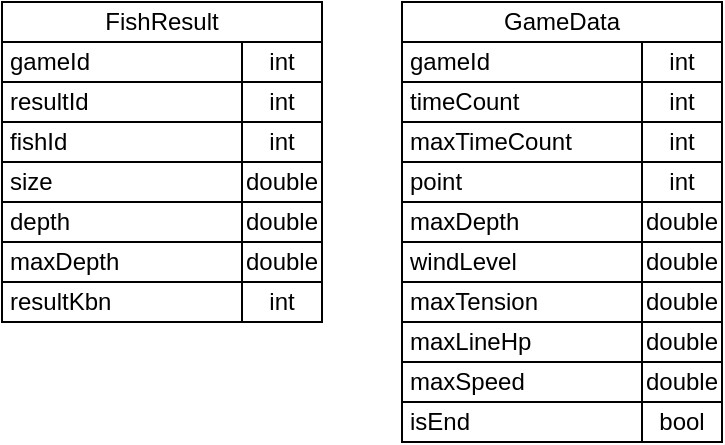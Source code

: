 <mxfile version="15.7.4" type="embed">
    <diagram id="1cLhjlTDrsvusgPYbPh7" name="ページ1">
        <mxGraphModel dx="493" dy="291" grid="1" gridSize="10" guides="1" tooltips="1" connect="1" arrows="1" fold="1" page="1" pageScale="1" pageWidth="827" pageHeight="1169" math="0" shadow="0">
            <root>
                <mxCell id="0"/>
                <mxCell id="1" parent="0"/>
                <mxCell id="39" value="FishResult" style="rounded=0;whiteSpace=wrap;html=1;" vertex="1" parent="1">
                    <mxGeometry x="120" y="80" width="160" height="20" as="geometry"/>
                </mxCell>
                <mxCell id="41" value="fishId" style="rounded=0;whiteSpace=wrap;html=1;align=left;spacingLeft=2;" vertex="1" parent="1">
                    <mxGeometry x="120" y="140" width="120" height="20" as="geometry"/>
                </mxCell>
                <mxCell id="42" value="int" style="rounded=0;whiteSpace=wrap;html=1;" vertex="1" parent="1">
                    <mxGeometry x="240" y="140" width="40" height="20" as="geometry"/>
                </mxCell>
                <mxCell id="43" value="size" style="rounded=0;whiteSpace=wrap;html=1;align=left;spacingLeft=2;" vertex="1" parent="1">
                    <mxGeometry x="120" y="160" width="120" height="20" as="geometry"/>
                </mxCell>
                <mxCell id="44" value="double" style="rounded=0;whiteSpace=wrap;html=1;" vertex="1" parent="1">
                    <mxGeometry x="240" y="160" width="40" height="20" as="geometry"/>
                </mxCell>
                <mxCell id="45" value="depth" style="rounded=0;whiteSpace=wrap;html=1;align=left;spacingLeft=2;" vertex="1" parent="1">
                    <mxGeometry x="120" y="180" width="120" height="20" as="geometry"/>
                </mxCell>
                <mxCell id="46" value="double" style="rounded=0;whiteSpace=wrap;html=1;" vertex="1" parent="1">
                    <mxGeometry x="240" y="180" width="40" height="20" as="geometry"/>
                </mxCell>
                <mxCell id="47" value="maxDepth" style="rounded=0;whiteSpace=wrap;html=1;align=left;spacingLeft=2;" vertex="1" parent="1">
                    <mxGeometry x="120" y="200" width="120" height="20" as="geometry"/>
                </mxCell>
                <mxCell id="48" value="double" style="rounded=0;whiteSpace=wrap;html=1;" vertex="1" parent="1">
                    <mxGeometry x="240" y="200" width="40" height="20" as="geometry"/>
                </mxCell>
                <mxCell id="49" value="resultKbn" style="rounded=0;whiteSpace=wrap;html=1;align=left;spacingLeft=2;" vertex="1" parent="1">
                    <mxGeometry x="120" y="220" width="120" height="20" as="geometry"/>
                </mxCell>
                <mxCell id="50" value="int" style="rounded=0;whiteSpace=wrap;html=1;" vertex="1" parent="1">
                    <mxGeometry x="240" y="220" width="40" height="20" as="geometry"/>
                </mxCell>
                <mxCell id="63" value="gameId" style="rounded=0;whiteSpace=wrap;html=1;align=left;spacingLeft=2;" vertex="1" parent="1">
                    <mxGeometry x="120" y="100" width="120" height="20" as="geometry"/>
                </mxCell>
                <mxCell id="64" value="int" style="rounded=0;whiteSpace=wrap;html=1;" vertex="1" parent="1">
                    <mxGeometry x="240" y="100" width="40" height="20" as="geometry"/>
                </mxCell>
                <mxCell id="65" value="resultId" style="rounded=0;whiteSpace=wrap;html=1;align=left;spacingLeft=2;" vertex="1" parent="1">
                    <mxGeometry x="120" y="120" width="120" height="20" as="geometry"/>
                </mxCell>
                <mxCell id="66" value="int" style="rounded=0;whiteSpace=wrap;html=1;" vertex="1" parent="1">
                    <mxGeometry x="240" y="120" width="40" height="20" as="geometry"/>
                </mxCell>
                <mxCell id="67" value="GameData" style="rounded=0;whiteSpace=wrap;html=1;" vertex="1" parent="1">
                    <mxGeometry x="320" y="80" width="160" height="20" as="geometry"/>
                </mxCell>
                <mxCell id="68" value="gameId" style="rounded=0;whiteSpace=wrap;html=1;align=left;spacingLeft=2;" vertex="1" parent="1">
                    <mxGeometry x="320" y="100" width="120" height="20" as="geometry"/>
                </mxCell>
                <mxCell id="69" value="int" style="rounded=0;whiteSpace=wrap;html=1;" vertex="1" parent="1">
                    <mxGeometry x="440" y="100" width="40" height="20" as="geometry"/>
                </mxCell>
                <mxCell id="70" value="timeCount" style="rounded=0;whiteSpace=wrap;html=1;align=left;spacingLeft=2;" vertex="1" parent="1">
                    <mxGeometry x="320" y="120" width="120" height="20" as="geometry"/>
                </mxCell>
                <mxCell id="71" value="int" style="rounded=0;whiteSpace=wrap;html=1;" vertex="1" parent="1">
                    <mxGeometry x="440" y="120" width="40" height="20" as="geometry"/>
                </mxCell>
                <mxCell id="72" value="maxTimeCount" style="rounded=0;whiteSpace=wrap;html=1;align=left;spacingLeft=2;" vertex="1" parent="1">
                    <mxGeometry x="320" y="140" width="120" height="20" as="geometry"/>
                </mxCell>
                <mxCell id="73" value="int" style="rounded=0;whiteSpace=wrap;html=1;" vertex="1" parent="1">
                    <mxGeometry x="440" y="140" width="40" height="20" as="geometry"/>
                </mxCell>
                <mxCell id="74" value="point" style="rounded=0;whiteSpace=wrap;html=1;align=left;spacingLeft=2;" vertex="1" parent="1">
                    <mxGeometry x="320" y="160" width="120" height="20" as="geometry"/>
                </mxCell>
                <mxCell id="75" value="int" style="rounded=0;whiteSpace=wrap;html=1;" vertex="1" parent="1">
                    <mxGeometry x="440" y="160" width="40" height="20" as="geometry"/>
                </mxCell>
                <mxCell id="76" value="maxDepth" style="rounded=0;whiteSpace=wrap;html=1;align=left;spacingLeft=2;" vertex="1" parent="1">
                    <mxGeometry x="320" y="180" width="120" height="20" as="geometry"/>
                </mxCell>
                <mxCell id="77" value="double" style="rounded=0;whiteSpace=wrap;html=1;" vertex="1" parent="1">
                    <mxGeometry x="440" y="180" width="40" height="20" as="geometry"/>
                </mxCell>
                <mxCell id="78" value="windLevel" style="rounded=0;whiteSpace=wrap;html=1;align=left;spacingLeft=2;" vertex="1" parent="1">
                    <mxGeometry x="320" y="200" width="120" height="20" as="geometry"/>
                </mxCell>
                <mxCell id="79" value="double" style="rounded=0;whiteSpace=wrap;html=1;" vertex="1" parent="1">
                    <mxGeometry x="440" y="200" width="40" height="20" as="geometry"/>
                </mxCell>
                <mxCell id="80" value="maxTension" style="rounded=0;whiteSpace=wrap;html=1;align=left;spacingLeft=2;" vertex="1" parent="1">
                    <mxGeometry x="320" y="220" width="120" height="20" as="geometry"/>
                </mxCell>
                <mxCell id="81" value="double" style="rounded=0;whiteSpace=wrap;html=1;" vertex="1" parent="1">
                    <mxGeometry x="440" y="220" width="40" height="20" as="geometry"/>
                </mxCell>
                <mxCell id="82" value="maxLineHp" style="rounded=0;whiteSpace=wrap;html=1;align=left;spacingLeft=2;" vertex="1" parent="1">
                    <mxGeometry x="320" y="240" width="120" height="20" as="geometry"/>
                </mxCell>
                <mxCell id="83" value="double" style="rounded=0;whiteSpace=wrap;html=1;" vertex="1" parent="1">
                    <mxGeometry x="440" y="240" width="40" height="20" as="geometry"/>
                </mxCell>
                <mxCell id="84" value="maxSpeed" style="rounded=0;whiteSpace=wrap;html=1;align=left;spacingLeft=2;" vertex="1" parent="1">
                    <mxGeometry x="320" y="260" width="120" height="20" as="geometry"/>
                </mxCell>
                <mxCell id="85" value="double" style="rounded=0;whiteSpace=wrap;html=1;" vertex="1" parent="1">
                    <mxGeometry x="440" y="260" width="40" height="20" as="geometry"/>
                </mxCell>
                <mxCell id="86" value="isEnd" style="rounded=0;whiteSpace=wrap;html=1;align=left;spacingLeft=2;" vertex="1" parent="1">
                    <mxGeometry x="320" y="280" width="120" height="20" as="geometry"/>
                </mxCell>
                <mxCell id="87" value="bool" style="rounded=0;whiteSpace=wrap;html=1;" vertex="1" parent="1">
                    <mxGeometry x="440" y="280" width="40" height="20" as="geometry"/>
                </mxCell>
            </root>
        </mxGraphModel>
    </diagram>
</mxfile>